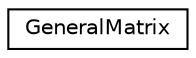 digraph "Graphical Class Hierarchy"
{
  edge [fontname="Helvetica",fontsize="10",labelfontname="Helvetica",labelfontsize="10"];
  node [fontname="Helvetica",fontsize="10",shape=record];
  rankdir="LR";
  Node0 [label="GeneralMatrix",height=0.2,width=0.4,color="black", fillcolor="white", style="filled",URL="$classkaldi_1_1GeneralMatrix.html",tooltip="This class is a wrapper that enables you to store a matrix in one of three forms: either as a Matrix<..."];
}
